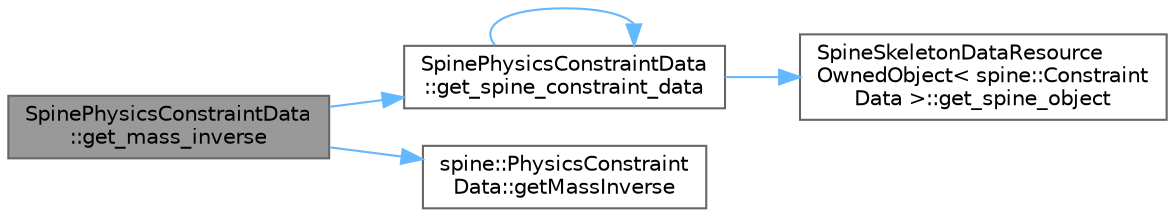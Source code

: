 digraph "SpinePhysicsConstraintData::get_mass_inverse"
{
 // LATEX_PDF_SIZE
  bgcolor="transparent";
  edge [fontname=Helvetica,fontsize=10,labelfontname=Helvetica,labelfontsize=10];
  node [fontname=Helvetica,fontsize=10,shape=box,height=0.2,width=0.4];
  rankdir="LR";
  Node1 [id="Node000001",label="SpinePhysicsConstraintData\l::get_mass_inverse",height=0.2,width=0.4,color="gray40", fillcolor="grey60", style="filled", fontcolor="black",tooltip=" "];
  Node1 -> Node2 [id="edge5_Node000001_Node000002",color="steelblue1",style="solid",tooltip=" "];
  Node2 [id="Node000002",label="SpinePhysicsConstraintData\l::get_spine_constraint_data",height=0.2,width=0.4,color="grey40", fillcolor="white", style="filled",URL="$class_spine_physics_constraint_data.html#a133dba3aa6c8317a3b9ca0591c54bc32",tooltip=" "];
  Node2 -> Node2 [id="edge6_Node000002_Node000002",color="steelblue1",style="solid",tooltip=" "];
  Node2 -> Node3 [id="edge7_Node000002_Node000003",color="steelblue1",style="solid",tooltip=" "];
  Node3 [id="Node000003",label="SpineSkeletonDataResource\lOwnedObject\< spine::Constraint\lData \>::get_spine_object",height=0.2,width=0.4,color="grey40", fillcolor="white", style="filled",URL="$class_spine_skeleton_data_resource_owned_object.html#a17a452fe3be51c5dfec16fddf002d318",tooltip=" "];
  Node1 -> Node4 [id="edge8_Node000001_Node000004",color="steelblue1",style="solid",tooltip=" "];
  Node4 [id="Node000004",label="spine::PhysicsConstraint\lData::getMassInverse",height=0.2,width=0.4,color="grey40", fillcolor="white", style="filled",URL="$classspine_1_1_physics_constraint_data.html#ace8f5f0c60fb887519a3dbab0e854c71",tooltip=" "];
}
